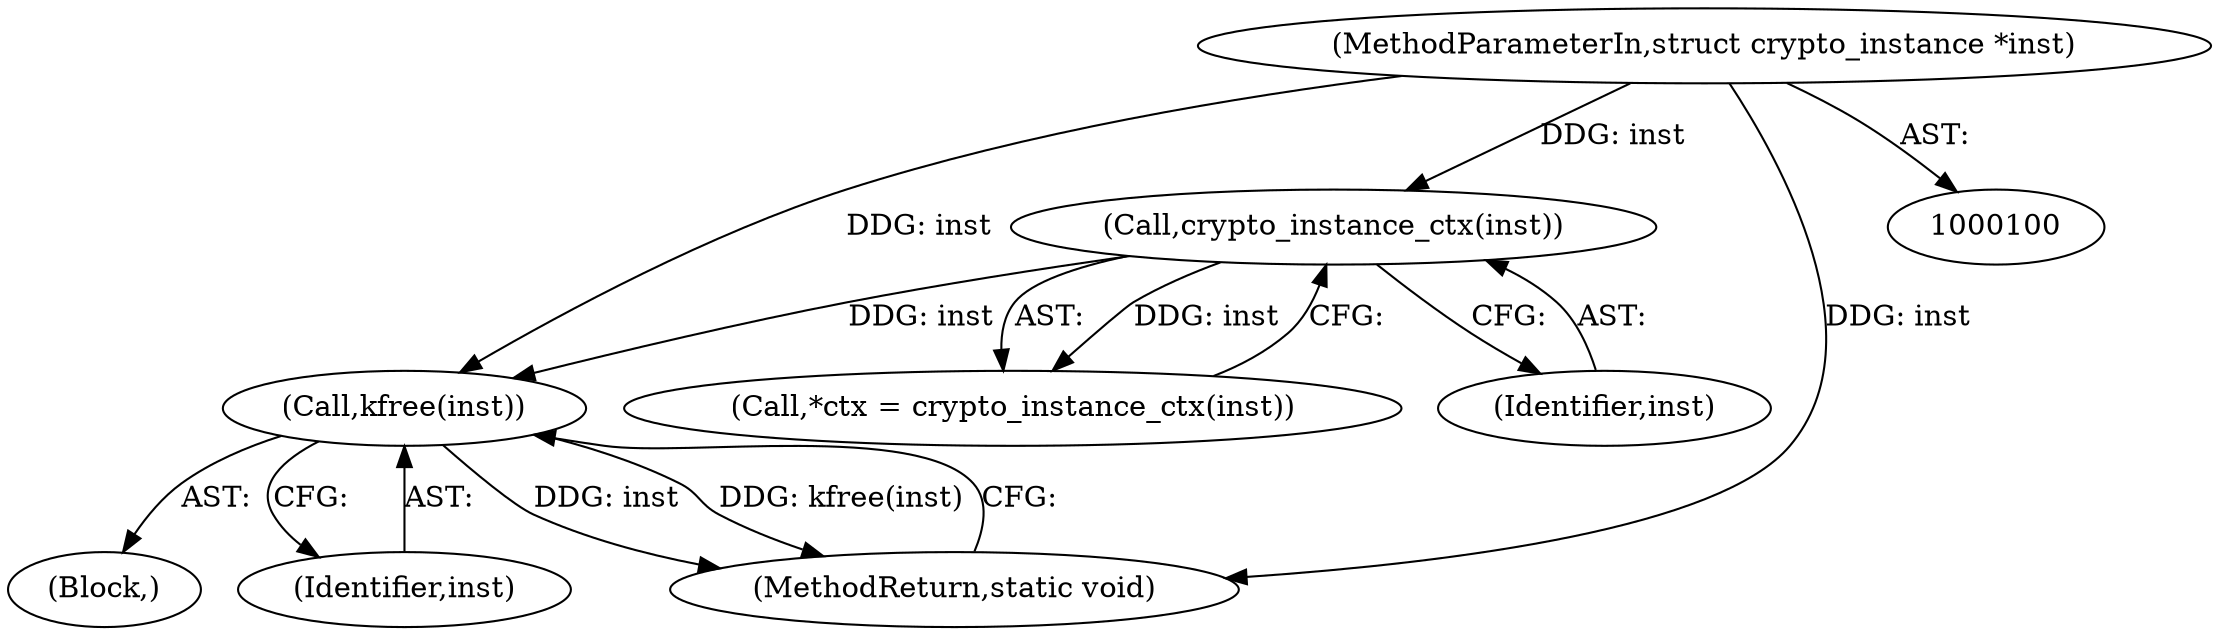 digraph "1_linux_d76c68109f37cb85b243a1cf0f40313afd2bae68_0@API" {
"1000113" [label="(Call,kfree(inst))"];
"1000106" [label="(Call,crypto_instance_ctx(inst))"];
"1000101" [label="(MethodParameterIn,struct crypto_instance *inst)"];
"1000104" [label="(Call,*ctx = crypto_instance_ctx(inst))"];
"1000102" [label="(Block,)"];
"1000106" [label="(Call,crypto_instance_ctx(inst))"];
"1000113" [label="(Call,kfree(inst))"];
"1000101" [label="(MethodParameterIn,struct crypto_instance *inst)"];
"1000114" [label="(Identifier,inst)"];
"1000107" [label="(Identifier,inst)"];
"1000115" [label="(MethodReturn,static void)"];
"1000113" -> "1000102"  [label="AST: "];
"1000113" -> "1000114"  [label="CFG: "];
"1000114" -> "1000113"  [label="AST: "];
"1000115" -> "1000113"  [label="CFG: "];
"1000113" -> "1000115"  [label="DDG: inst"];
"1000113" -> "1000115"  [label="DDG: kfree(inst)"];
"1000106" -> "1000113"  [label="DDG: inst"];
"1000101" -> "1000113"  [label="DDG: inst"];
"1000106" -> "1000104"  [label="AST: "];
"1000106" -> "1000107"  [label="CFG: "];
"1000107" -> "1000106"  [label="AST: "];
"1000104" -> "1000106"  [label="CFG: "];
"1000106" -> "1000104"  [label="DDG: inst"];
"1000101" -> "1000106"  [label="DDG: inst"];
"1000101" -> "1000100"  [label="AST: "];
"1000101" -> "1000115"  [label="DDG: inst"];
}
